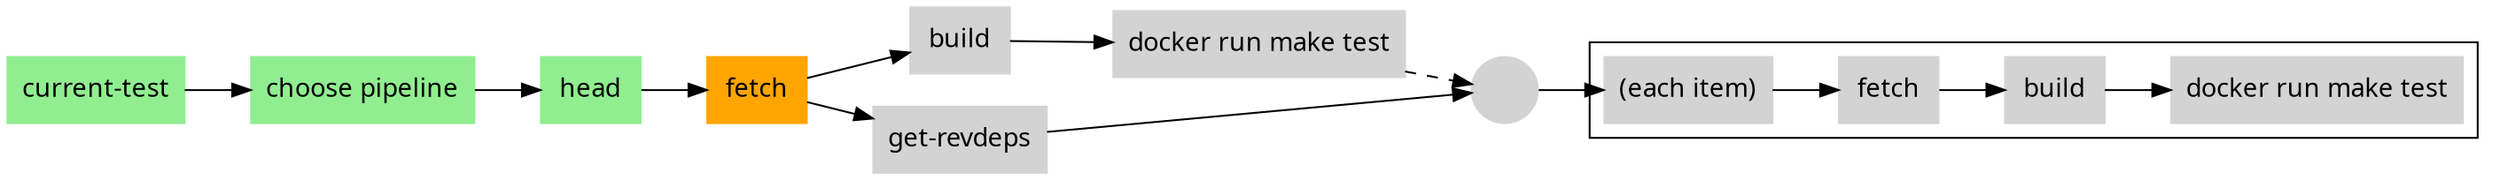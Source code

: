digraph pipeline {
  graph [fontname="ui-system,sans-serif"]
  node [fontname="ui-system,sans-serif",shape="box"]
  edge [fontname="ui-system,sans-serif"]
  rankdir=LR
  n3 [label="current-test",color="#90ee90",fillcolor="#90ee90",style="filled"]
  n2 [label="choose pipeline",color="#90ee90",fillcolor="#90ee90",style="filled"]
  n9 [label="head",color="#90ee90",fillcolor="#90ee90",style="filled"]
  n8 [label="fetch",color="#ffa500",fillcolor="#ffa500",style="filled"]
  n7 [label="build",color="#d3d3d3",fillcolor="#d3d3d3",style="filled"]
  n6 [label="docker run make test",color="#d3d3d3",fillcolor="#d3d3d3",style="filled"]
  n10 [label="get-revdeps",color="#d3d3d3",fillcolor="#d3d3d3",style="filled"]
  n5 [label="",color="#d3d3d3",fillcolor="#d3d3d3",style="filled",shape="circle"]
  subgraph cluster_4 {label=""
  n15 [label="(each item)",color="#d3d3d3",fillcolor="#d3d3d3",style="filled"]
  n14 [label="fetch",color="#d3d3d3",fillcolor="#d3d3d3",style="filled"]
  n13 [label="build",color="#d3d3d3",fillcolor="#d3d3d3",style="filled"]
  n12 [label="docker run make test",color="#d3d3d3",fillcolor="#d3d3d3",style="filled"]
  }
  n13 -> n12
  n14 -> n13
  n15 -> n14
  n5 -> n15
  n10 -> n5
  n6 -> n5 [style="dashed"]
  n8 -> n10
  n7 -> n6
  n8 -> n7
  n9 -> n8
  n2 -> n9
  n3 -> n2
  }
